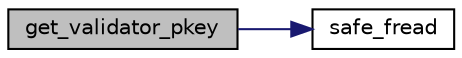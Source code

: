 digraph "get_validator_pkey"
{
 // LATEX_PDF_SIZE
  edge [fontname="Helvetica",fontsize="10",labelfontname="Helvetica",labelfontsize="10"];
  node [fontname="Helvetica",fontsize="10",shape=record];
  rankdir="LR";
  Node1 [label="get_validator_pkey",height=0.2,width=0.4,color="black", fillcolor="grey75", style="filled", fontcolor="black",tooltip="Get the validator pkey as RSA* (parse 'validators.state')"];
  Node1 -> Node2 [color="midnightblue",fontsize="10",style="solid",fontname="Helvetica"];
  Node2 [label="safe_fread",height=0.2,width=0.4,color="black", fillcolor="white", style="filled",URL="$safe_8h.html#ac4bf776335d7193068afa656b91a8827",tooltip="Calls 'fread' but safely !"];
}
